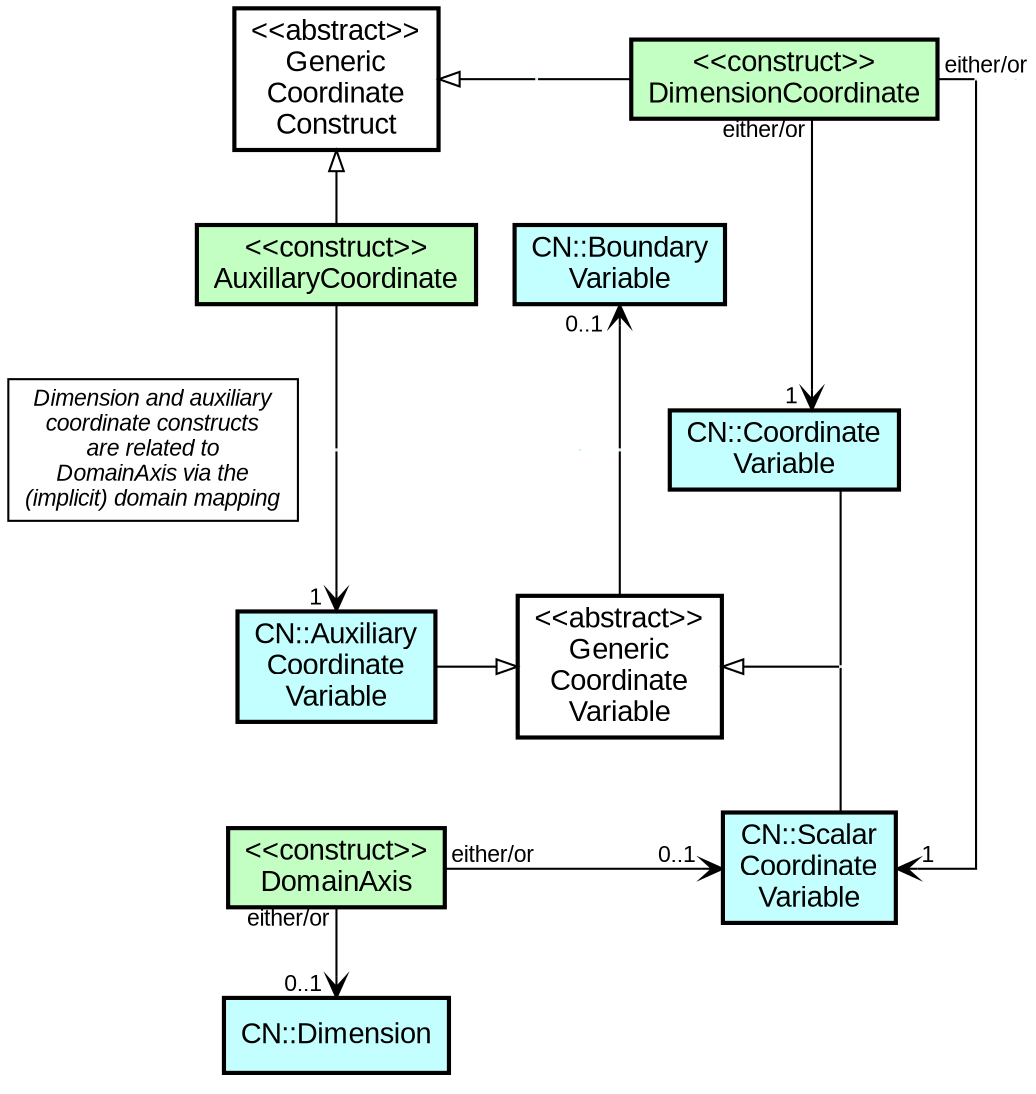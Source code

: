 digraph {splines=ortho nodesep="+0.25"
	
node [
     style="filled,bold"
     shape=rectangle
     fillcolor="#C3FFC2"
     width=1.0
     height=0.5
     fontname="Arial"
     ]

Note [
               style=filled
	       fillcolor=white
	       label="Dimension and auxiliary\ncoordinate constructs
are related to\nDomainAxis via the\n(implicit) domain mapping"
	       fontsize="11.0"
	       fontname="Arial italic"
	       ]

# CF-netCDF variables
BoundaryVariable [
	       fillcolor="#C3FFFF"
	       label="CN::Boundary\nVariable"
	       ]
CoordinateVariable [
	     fillcolor="#C3FFFF"
	     label="CN::Coordinate\nVariable"
	     ]

AuxiliaryCoordinateVariable [
	     fillcolor="#C3FFFF"
	     label="CN::Auxiliary\nCoordinate\nVariable"
	     ]

ScalarCoordinateVariable [
	     fillcolor="#C3FFFF"
	     label="CN::Scalar\nCoordinate\nVariable"
	     ]

Dimension [
	     fillcolor="#C3FFFF"
	     label="CN::Dimension"
	     ]

GenericCoordinateVariable [
		  label="<<abstract>>\nGeneric\nCoordinate\nVariable"
		  fillcolor=white
		  ]

# CF data model constructs
GenericCoordinateConstruct [
		  label="<<abstract>>\nGeneric\nCoordinate\nConstruct"
		  fillcolor=white
		  ]
DomainAxis [
	   label="<<construct>>\nDomainAxis"
	   ]
AuxiliaryCoordinate [
		    label="<<construct>>\nAuxillaryCoordinate"
		    ]
DimensionCoordinate [
		    label="<<construct>>\nDimensionCoordinate"
		    ]

# --------------------------------------------------------------------
# Invisible nodes used to aid in layout
# --------------------------------------------------------------------
node [
     width=0
     height=0
     size=fixed
     shape=none
     label=""
     ]
route1
route2
route3
route4
route5
route6

edge [arrowtail=none
      arrowhead=vee
      dir=both
      arrowsize=1.0
      fontname="Arial"
      labelfontsize=11.0
      ]

GenericCoordinateConstruct -> route1 [arrowtail=empty arrowhead=none]
route1 -> DimensionCoordinate [arrowhead=none]
GenericCoordinateConstruct -> AuxiliaryCoordinate [arrowtail=empty
			                           arrowhead=none
					 	   weight=100]
AuxiliaryCoordinate -> route2 [arrowhead=none weight=100]
route2 -> AuxiliaryCoordinateVariable [weight=100 headlabel="1  "]
DimensionCoordinate -> CoordinateVariable [weight=100 
                                           taillabel="either/or "
					   headlabel="1  "
					   ]

AuxiliaryCoordinateVariable -> GenericCoordinateVariable [arrowtail=none
			                                  arrowhead=empty]
BoundaryVariable -> route3 [arrowtail=vee arrowhead=none weight=100
		            taillabel="0..1        " labeldistance=1.1]
route3 -> GenericCoordinateVariable [arrowhead=none weight=100]

{rank=same; GenericCoordinateConstruct, route1, DimensionCoordinate, route6}
{rank=same; AuxiliaryCoordinate, BoundaryVariable}
{rank=same; AuxiliaryCoordinateVariable, GenericCoordinateVariable, route4}
{rank=same; Note, route2, route3, CoordinateVariable}
{rank=same; DomainAxis, ScalarCoordinateVariable}	    

GenericCoordinateVariable -> route4 [arrowtail=empty arrowhead=none]
route4 -> CoordinateVariable  [arrowhead=none weight=100]
route4 -> ScalarCoordinateVariable [arrowhead=none weight=100]

DomainAxis -> Dimension [weight=100
	      		 taillabel=" either/or "
 			 headlabel="0..1  "]
DomainAxis -> ScalarCoordinateVariable [taillabel=" either/or"
					headlabel="0..1    "]

DimensionCoordinate -> route6 [arrowhead=none taillabel=" either/or"]
route6 -> ScalarCoordinateVariable [headlabel="    1"]

# --------------------------------------------------------------------
# Invisible edges used to aid in layout
# --------------------------------------------------------------------
route3 -> CoordinateVariable [style=invis]
ScalarCoordinateVariable -> CoordinateVariable [style=invis weight=100]
AuxiliaryCoordinateVariable -> DomainAxis [style=invis weight=100]
EitherOr -> GenericCoordinateVariable [style=invis]


}
